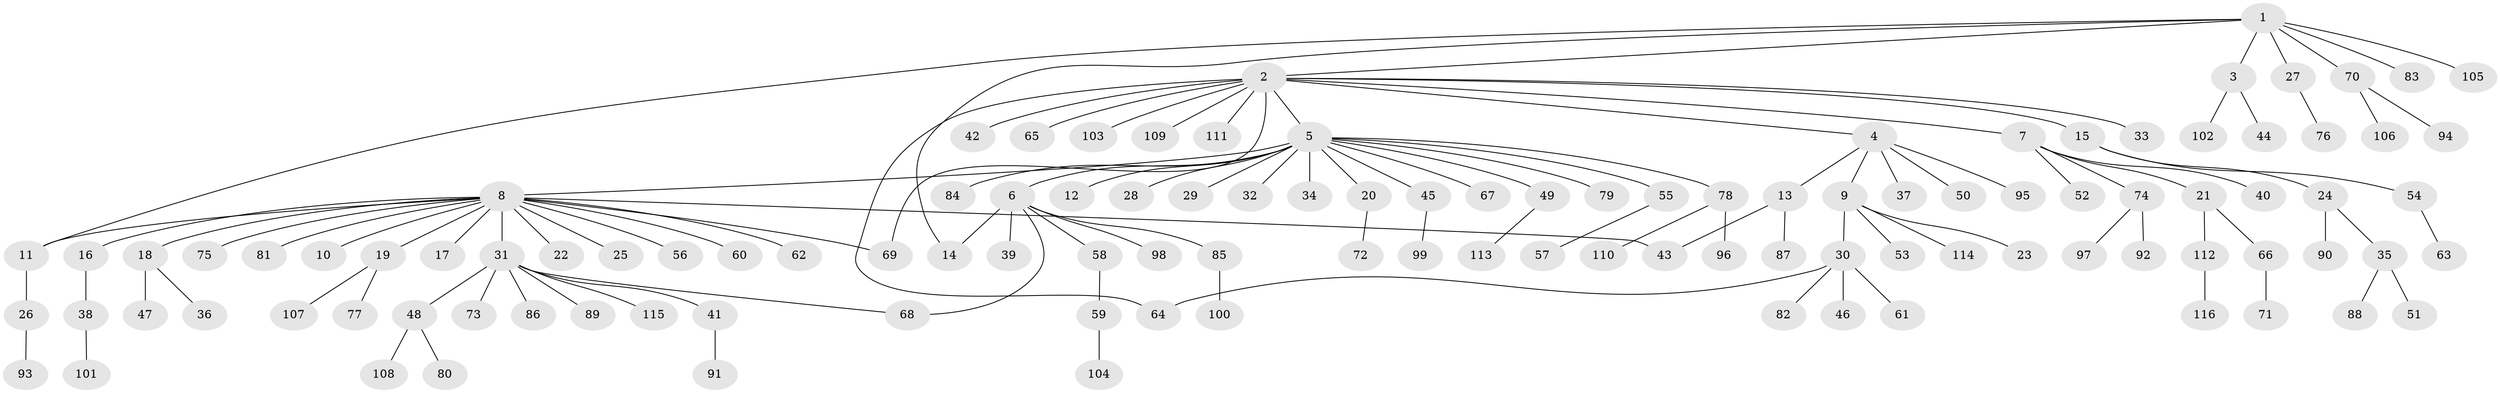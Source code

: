 // Generated by graph-tools (version 1.1) at 2025/49/03/09/25 03:49:52]
// undirected, 116 vertices, 121 edges
graph export_dot {
graph [start="1"]
  node [color=gray90,style=filled];
  1;
  2;
  3;
  4;
  5;
  6;
  7;
  8;
  9;
  10;
  11;
  12;
  13;
  14;
  15;
  16;
  17;
  18;
  19;
  20;
  21;
  22;
  23;
  24;
  25;
  26;
  27;
  28;
  29;
  30;
  31;
  32;
  33;
  34;
  35;
  36;
  37;
  38;
  39;
  40;
  41;
  42;
  43;
  44;
  45;
  46;
  47;
  48;
  49;
  50;
  51;
  52;
  53;
  54;
  55;
  56;
  57;
  58;
  59;
  60;
  61;
  62;
  63;
  64;
  65;
  66;
  67;
  68;
  69;
  70;
  71;
  72;
  73;
  74;
  75;
  76;
  77;
  78;
  79;
  80;
  81;
  82;
  83;
  84;
  85;
  86;
  87;
  88;
  89;
  90;
  91;
  92;
  93;
  94;
  95;
  96;
  97;
  98;
  99;
  100;
  101;
  102;
  103;
  104;
  105;
  106;
  107;
  108;
  109;
  110;
  111;
  112;
  113;
  114;
  115;
  116;
  1 -- 2;
  1 -- 3;
  1 -- 11;
  1 -- 14;
  1 -- 27;
  1 -- 70;
  1 -- 83;
  1 -- 105;
  2 -- 4;
  2 -- 5;
  2 -- 7;
  2 -- 15;
  2 -- 33;
  2 -- 42;
  2 -- 64;
  2 -- 65;
  2 -- 69;
  2 -- 103;
  2 -- 109;
  2 -- 111;
  3 -- 44;
  3 -- 102;
  4 -- 9;
  4 -- 13;
  4 -- 37;
  4 -- 50;
  4 -- 95;
  5 -- 6;
  5 -- 8;
  5 -- 12;
  5 -- 20;
  5 -- 28;
  5 -- 29;
  5 -- 32;
  5 -- 34;
  5 -- 45;
  5 -- 49;
  5 -- 55;
  5 -- 67;
  5 -- 78;
  5 -- 79;
  5 -- 84;
  6 -- 14;
  6 -- 39;
  6 -- 58;
  6 -- 68;
  6 -- 85;
  6 -- 98;
  7 -- 21;
  7 -- 40;
  7 -- 52;
  7 -- 74;
  8 -- 10;
  8 -- 11;
  8 -- 16;
  8 -- 17;
  8 -- 18;
  8 -- 19;
  8 -- 22;
  8 -- 25;
  8 -- 31;
  8 -- 43;
  8 -- 56;
  8 -- 60;
  8 -- 62;
  8 -- 69;
  8 -- 75;
  8 -- 81;
  9 -- 23;
  9 -- 30;
  9 -- 53;
  9 -- 114;
  11 -- 26;
  13 -- 43;
  13 -- 87;
  15 -- 24;
  15 -- 54;
  16 -- 38;
  18 -- 36;
  18 -- 47;
  19 -- 77;
  19 -- 107;
  20 -- 72;
  21 -- 66;
  21 -- 112;
  24 -- 35;
  24 -- 90;
  26 -- 93;
  27 -- 76;
  30 -- 46;
  30 -- 61;
  30 -- 64;
  30 -- 82;
  31 -- 41;
  31 -- 48;
  31 -- 68;
  31 -- 73;
  31 -- 86;
  31 -- 89;
  31 -- 115;
  35 -- 51;
  35 -- 88;
  38 -- 101;
  41 -- 91;
  45 -- 99;
  48 -- 80;
  48 -- 108;
  49 -- 113;
  54 -- 63;
  55 -- 57;
  58 -- 59;
  59 -- 104;
  66 -- 71;
  70 -- 94;
  70 -- 106;
  74 -- 92;
  74 -- 97;
  78 -- 96;
  78 -- 110;
  85 -- 100;
  112 -- 116;
}
